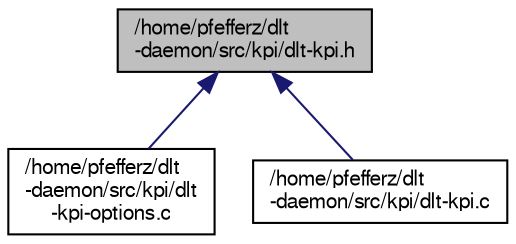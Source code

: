 digraph "/home/pfefferz/dlt-daemon/src/kpi/dlt-kpi.h"
{
  edge [fontname="FreeSans",fontsize="10",labelfontname="FreeSans",labelfontsize="10"];
  node [fontname="FreeSans",fontsize="10",shape=record];
  Node1 [label="/home/pfefferz/dlt\l-daemon/src/kpi/dlt-kpi.h",height=0.2,width=0.4,color="black", fillcolor="grey75", style="filled", fontcolor="black"];
  Node1 -> Node2 [dir="back",color="midnightblue",fontsize="10",style="solid",fontname="FreeSans"];
  Node2 [label="/home/pfefferz/dlt\l-daemon/src/kpi/dlt\l-kpi-options.c",height=0.2,width=0.4,color="black", fillcolor="white", style="filled",URL="$dlt-kpi-options_8c.html"];
  Node1 -> Node3 [dir="back",color="midnightblue",fontsize="10",style="solid",fontname="FreeSans"];
  Node3 [label="/home/pfefferz/dlt\l-daemon/src/kpi/dlt-kpi.c",height=0.2,width=0.4,color="black", fillcolor="white", style="filled",URL="$dlt-kpi_8c.html"];
}

